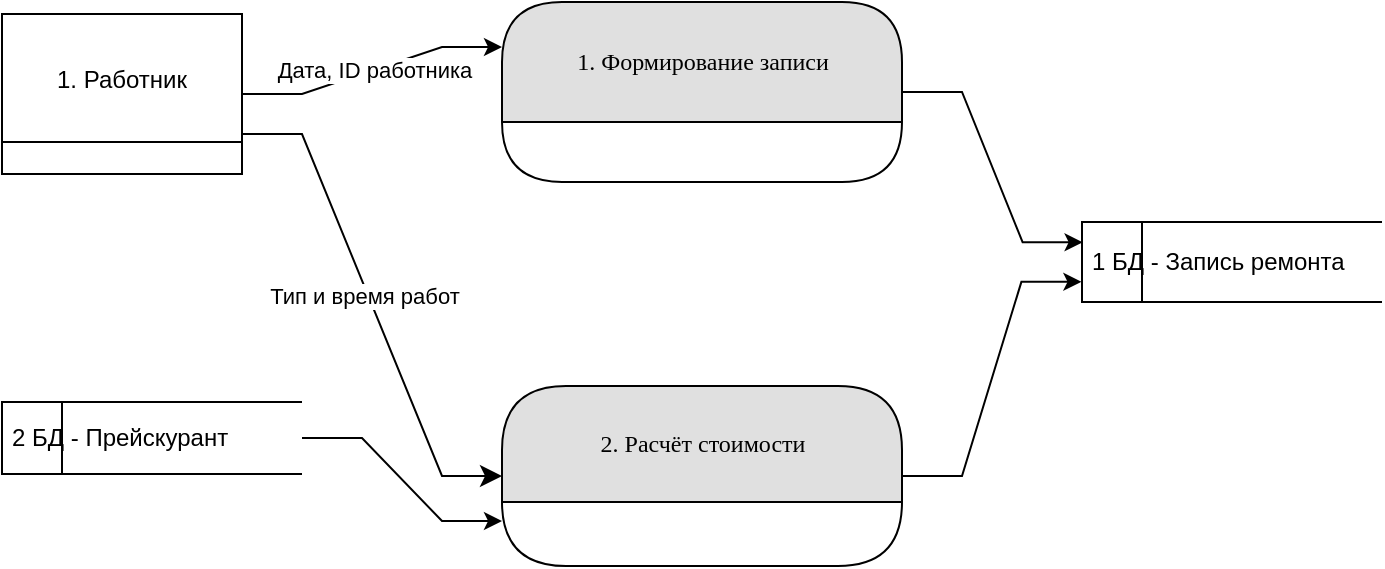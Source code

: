 <mxfile version="17.5.0" type="github">
  <diagram name="Page-1" id="b520641d-4fe3-3701-9064-5fc419738815">
    <mxGraphModel dx="1036" dy="558" grid="1" gridSize="10" guides="1" tooltips="1" connect="1" arrows="1" fold="1" page="1" pageScale="1" pageWidth="1100" pageHeight="850" background="none" math="0" shadow="0">
      <root>
        <mxCell id="0" />
        <mxCell id="1" parent="0" />
        <mxCell id="x1LRs1xTvR9VVA3YiVbE-13" style="edgeStyle=entityRelationEdgeStyle;rounded=0;orthogonalLoop=1;jettySize=auto;html=1;entryX=0.002;entryY=0.253;entryDx=0;entryDy=0;entryPerimeter=0;strokeColor=default;" edge="1" parent="1" source="21ea969265ad0168-10" target="x1LRs1xTvR9VVA3YiVbE-1">
          <mxGeometry relative="1" as="geometry" />
        </mxCell>
        <object label="1. Формирование записи" placeholders="1" id="21ea969265ad0168-10">
          <mxCell style="swimlane;html=1;fontStyle=0;childLayout=stackLayout;horizontal=1;startSize=60;fillColor=#e0e0e0;horizontalStack=0;resizeParent=1;resizeLast=0;collapsible=1;marginBottom=0;swimlaneFillColor=#ffffff;align=center;rounded=1;shadow=0;comic=0;labelBackgroundColor=none;strokeWidth=1;fontFamily=Verdana;fontSize=12;enumerate=0;arcSize=50;" parent="1" vertex="1">
            <mxGeometry x="260" y="160" width="200" height="90" as="geometry" />
          </mxCell>
        </object>
        <mxCell id="x1LRs1xTvR9VVA3YiVbE-12" style="edgeStyle=entityRelationEdgeStyle;rounded=0;orthogonalLoop=1;jettySize=auto;html=1;strokeColor=default;entryX=-0.002;entryY=0.748;entryDx=0;entryDy=0;entryPerimeter=0;" edge="1" parent="1" source="21ea969265ad0168-22" target="x1LRs1xTvR9VVA3YiVbE-1">
          <mxGeometry relative="1" as="geometry">
            <mxPoint x="510" y="246" as="targetPoint" />
          </mxGeometry>
        </mxCell>
        <mxCell id="21ea969265ad0168-22" value="2. Расчёт стоимости" style="swimlane;html=1;fontStyle=0;childLayout=stackLayout;horizontal=1;startSize=58;fillColor=#e0e0e0;horizontalStack=0;resizeParent=1;resizeLast=0;collapsible=1;marginBottom=0;swimlaneFillColor=#ffffff;align=center;rounded=1;shadow=0;comic=0;labelBackgroundColor=none;strokeWidth=1;fontFamily=Verdana;fontSize=12;arcSize=50;" parent="1" vertex="1">
          <mxGeometry x="260" y="352" width="200" height="90" as="geometry" />
        </mxCell>
        <mxCell id="21ea969265ad0168-38" style="edgeStyle=entityRelationEdgeStyle;html=1;labelBackgroundColor=none;startFill=0;startSize=8;endFill=1;endSize=8;fontFamily=Verdana;fontSize=12;exitX=1;exitY=0.75;exitDx=0;exitDy=0;rounded=0;" parent="1" source="x1LRs1xTvR9VVA3YiVbE-14" target="21ea969265ad0168-22" edge="1">
          <mxGeometry relative="1" as="geometry" />
        </mxCell>
        <mxCell id="x1LRs1xTvR9VVA3YiVbE-7" value="Тип и время работ" style="edgeLabel;html=1;align=center;verticalAlign=middle;resizable=0;points=[];" vertex="1" connectable="0" parent="21ea969265ad0168-38">
          <mxGeometry x="-0.277" relative="1" as="geometry">
            <mxPoint x="9" y="27" as="offset" />
          </mxGeometry>
        </mxCell>
        <mxCell id="x1LRs1xTvR9VVA3YiVbE-1" value="1&lt;span style=&quot;white-space: pre&quot;&gt;	&lt;/span&gt;БД - Запись ремонта" style="html=1;dashed=0;whitespace=wrap;shape=mxgraph.dfd.dataStoreID;align=left;spacingLeft=3;points=[[0,0],[0.5,0],[1,0],[0,0.5],[1,0.5],[0,1],[0.5,1],[1,1]];" vertex="1" parent="1">
          <mxGeometry x="550" y="270" width="150" height="40" as="geometry" />
        </mxCell>
        <mxCell id="x1LRs1xTvR9VVA3YiVbE-11" style="orthogonalLoop=1;jettySize=auto;html=1;entryX=0;entryY=0.75;entryDx=0;entryDy=0;rounded=0;strokeColor=default;edgeStyle=entityRelationEdgeStyle;" edge="1" parent="1" source="x1LRs1xTvR9VVA3YiVbE-2" target="21ea969265ad0168-22">
          <mxGeometry relative="1" as="geometry" />
        </mxCell>
        <mxCell id="x1LRs1xTvR9VVA3YiVbE-2" value="2&lt;span style=&quot;white-space: pre&quot;&gt;	&lt;/span&gt;БД - Прейскурант" style="html=1;dashed=0;whitespace=wrap;shape=mxgraph.dfd.dataStoreID;align=left;spacingLeft=3;points=[[0,0],[0.5,0],[1,0],[0,0.5],[1,0.5],[0,1],[0.5,1],[1,1]];" vertex="1" parent="1">
          <mxGeometry x="10" y="360" width="150" height="36" as="geometry" />
        </mxCell>
        <mxCell id="x1LRs1xTvR9VVA3YiVbE-15" style="rounded=0;orthogonalLoop=1;jettySize=auto;html=1;entryX=0;entryY=0.25;entryDx=0;entryDy=0;strokeColor=default;elbow=vertical;edgeStyle=entityRelationEdgeStyle;exitX=1;exitY=0.5;exitDx=0;exitDy=0;" edge="1" parent="1" source="x1LRs1xTvR9VVA3YiVbE-14" target="21ea969265ad0168-10">
          <mxGeometry relative="1" as="geometry" />
        </mxCell>
        <mxCell id="x1LRs1xTvR9VVA3YiVbE-16" value="Дата, ID работника" style="edgeLabel;html=1;align=center;verticalAlign=middle;resizable=0;points=[];" vertex="1" connectable="0" parent="x1LRs1xTvR9VVA3YiVbE-15">
          <mxGeometry x="0.007" relative="1" as="geometry">
            <mxPoint as="offset" />
          </mxGeometry>
        </mxCell>
        <mxCell id="x1LRs1xTvR9VVA3YiVbE-14" value="1. Работник" style="swimlane;fontStyle=0;childLayout=stackLayout;horizontal=1;startSize=64;fillColor=#ffffff;horizontalStack=0;resizeParent=1;resizeParentMax=0;resizeLast=0;collapsible=0;marginBottom=0;swimlaneFillColor=#ffffff;" vertex="1" parent="1">
          <mxGeometry x="10" y="166" width="120" height="80" as="geometry" />
        </mxCell>
      </root>
    </mxGraphModel>
  </diagram>
</mxfile>
